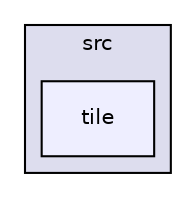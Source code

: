 digraph "src/tile" {
  compound=true
  node [ fontsize="10", fontname="Helvetica"];
  edge [ labelfontsize="10", labelfontname="Helvetica"];
  subgraph clusterdir_db4ae1ede856068f3450d8ab27bc9e6a {
    graph [ bgcolor="#ddddee", pencolor="black", label="src" fontname="Helvetica", fontsize="10", URL="dir_db4ae1ede856068f3450d8ab27bc9e6a.html"]
  dir_525ee08ebf697d18cde0265b9865a069 [shape=box, label="tile", style="filled", fillcolor="#eeeeff", pencolor="black", URL="dir_525ee08ebf697d18cde0265b9865a069.html"];
  }
}
